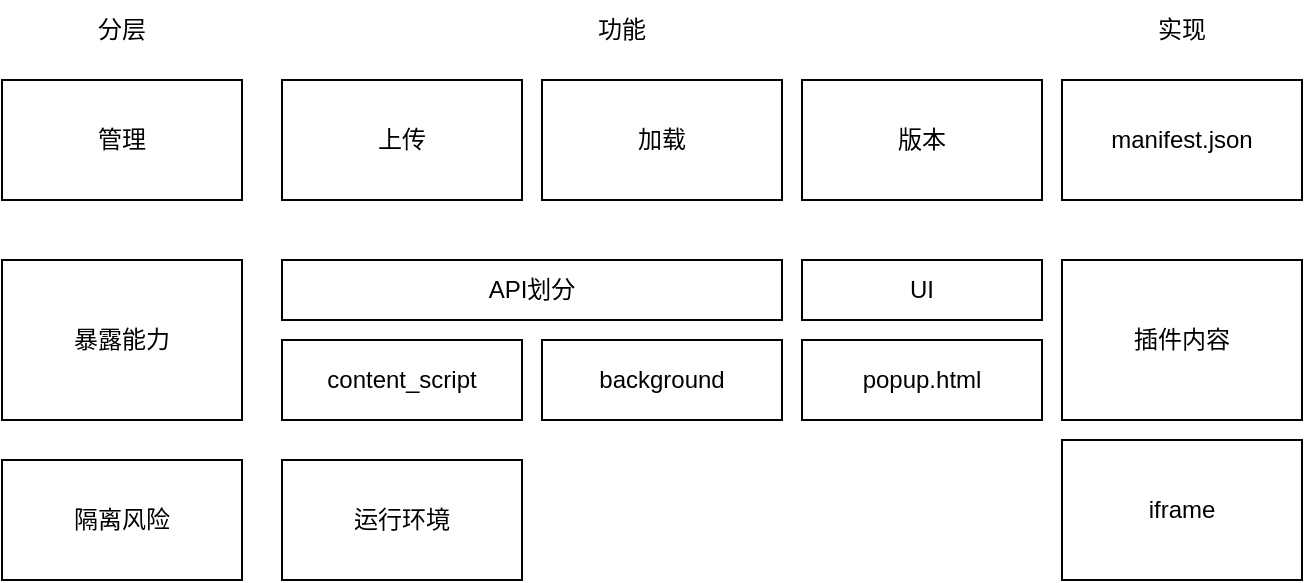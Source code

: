 <mxfile>
    <diagram id="58OfIpKQuJ5hrmJoID61" name="第 1 页">
        <mxGraphModel dx="887" dy="428" grid="1" gridSize="10" guides="1" tooltips="1" connect="1" arrows="1" fold="1" page="1" pageScale="1" pageWidth="1200" pageHeight="1920" math="0" shadow="0">
            <root>
                <mxCell id="0"/>
                <mxCell id="1" parent="0"/>
                <mxCell id="3" value="管理" style="rounded=0;whiteSpace=wrap;html=1;" parent="1" vertex="1">
                    <mxGeometry x="100" y="100" width="120" height="60" as="geometry"/>
                </mxCell>
                <mxCell id="4" value="暴露能力" style="rounded=0;whiteSpace=wrap;html=1;" parent="1" vertex="1">
                    <mxGeometry x="100" y="190" width="120" height="80" as="geometry"/>
                </mxCell>
                <mxCell id="5" value="隔离风险" style="rounded=0;whiteSpace=wrap;html=1;" parent="1" vertex="1">
                    <mxGeometry x="100" y="290" width="120" height="60" as="geometry"/>
                </mxCell>
                <mxCell id="6" value="上传" style="rounded=0;whiteSpace=wrap;html=1;" parent="1" vertex="1">
                    <mxGeometry x="240" y="100" width="120" height="60" as="geometry"/>
                </mxCell>
                <mxCell id="7" value="加载" style="rounded=0;whiteSpace=wrap;html=1;" parent="1" vertex="1">
                    <mxGeometry x="370" y="100" width="120" height="60" as="geometry"/>
                </mxCell>
                <mxCell id="8" value="版本" style="rounded=0;whiteSpace=wrap;html=1;" parent="1" vertex="1">
                    <mxGeometry x="500" y="100" width="120" height="60" as="geometry"/>
                </mxCell>
                <mxCell id="9" value="API划分" style="rounded=0;whiteSpace=wrap;html=1;" parent="1" vertex="1">
                    <mxGeometry x="240" y="190" width="250" height="30" as="geometry"/>
                </mxCell>
                <mxCell id="10" value="content_script" style="rounded=0;whiteSpace=wrap;html=1;" parent="1" vertex="1">
                    <mxGeometry x="240" y="230" width="120" height="40" as="geometry"/>
                </mxCell>
                <mxCell id="11" value="popup.html" style="rounded=0;whiteSpace=wrap;html=1;" parent="1" vertex="1">
                    <mxGeometry x="500" y="230" width="120" height="40" as="geometry"/>
                </mxCell>
                <mxCell id="12" value="运行环境" style="rounded=0;whiteSpace=wrap;html=1;" parent="1" vertex="1">
                    <mxGeometry x="240" y="290" width="120" height="60" as="geometry"/>
                </mxCell>
                <mxCell id="13" value="background" style="rounded=0;whiteSpace=wrap;html=1;" parent="1" vertex="1">
                    <mxGeometry x="370" y="230" width="120" height="40" as="geometry"/>
                </mxCell>
                <mxCell id="14" value="UI" style="rounded=0;whiteSpace=wrap;html=1;" parent="1" vertex="1">
                    <mxGeometry x="500" y="190" width="120" height="30" as="geometry"/>
                </mxCell>
                <mxCell id="15" value="manifest.json" style="rounded=0;whiteSpace=wrap;html=1;" parent="1" vertex="1">
                    <mxGeometry x="630" y="100" width="120" height="60" as="geometry"/>
                </mxCell>
                <mxCell id="16" value="插件内容" style="rounded=0;whiteSpace=wrap;html=1;" parent="1" vertex="1">
                    <mxGeometry x="630" y="190" width="120" height="80" as="geometry"/>
                </mxCell>
                <mxCell id="17" value="iframe" style="rounded=0;whiteSpace=wrap;html=1;" parent="1" vertex="1">
                    <mxGeometry x="630" y="280" width="120" height="70" as="geometry"/>
                </mxCell>
                <mxCell id="18" value="分层" style="text;html=1;strokeColor=none;fillColor=none;align=center;verticalAlign=middle;whiteSpace=wrap;rounded=0;" vertex="1" parent="1">
                    <mxGeometry x="130" y="60" width="60" height="30" as="geometry"/>
                </mxCell>
                <mxCell id="19" value="功能" style="text;html=1;strokeColor=none;fillColor=none;align=center;verticalAlign=middle;whiteSpace=wrap;rounded=0;" vertex="1" parent="1">
                    <mxGeometry x="380" y="60" width="60" height="30" as="geometry"/>
                </mxCell>
                <mxCell id="20" value="实现" style="text;html=1;strokeColor=none;fillColor=none;align=center;verticalAlign=middle;whiteSpace=wrap;rounded=0;" vertex="1" parent="1">
                    <mxGeometry x="660" y="60" width="60" height="30" as="geometry"/>
                </mxCell>
            </root>
        </mxGraphModel>
    </diagram>
</mxfile>